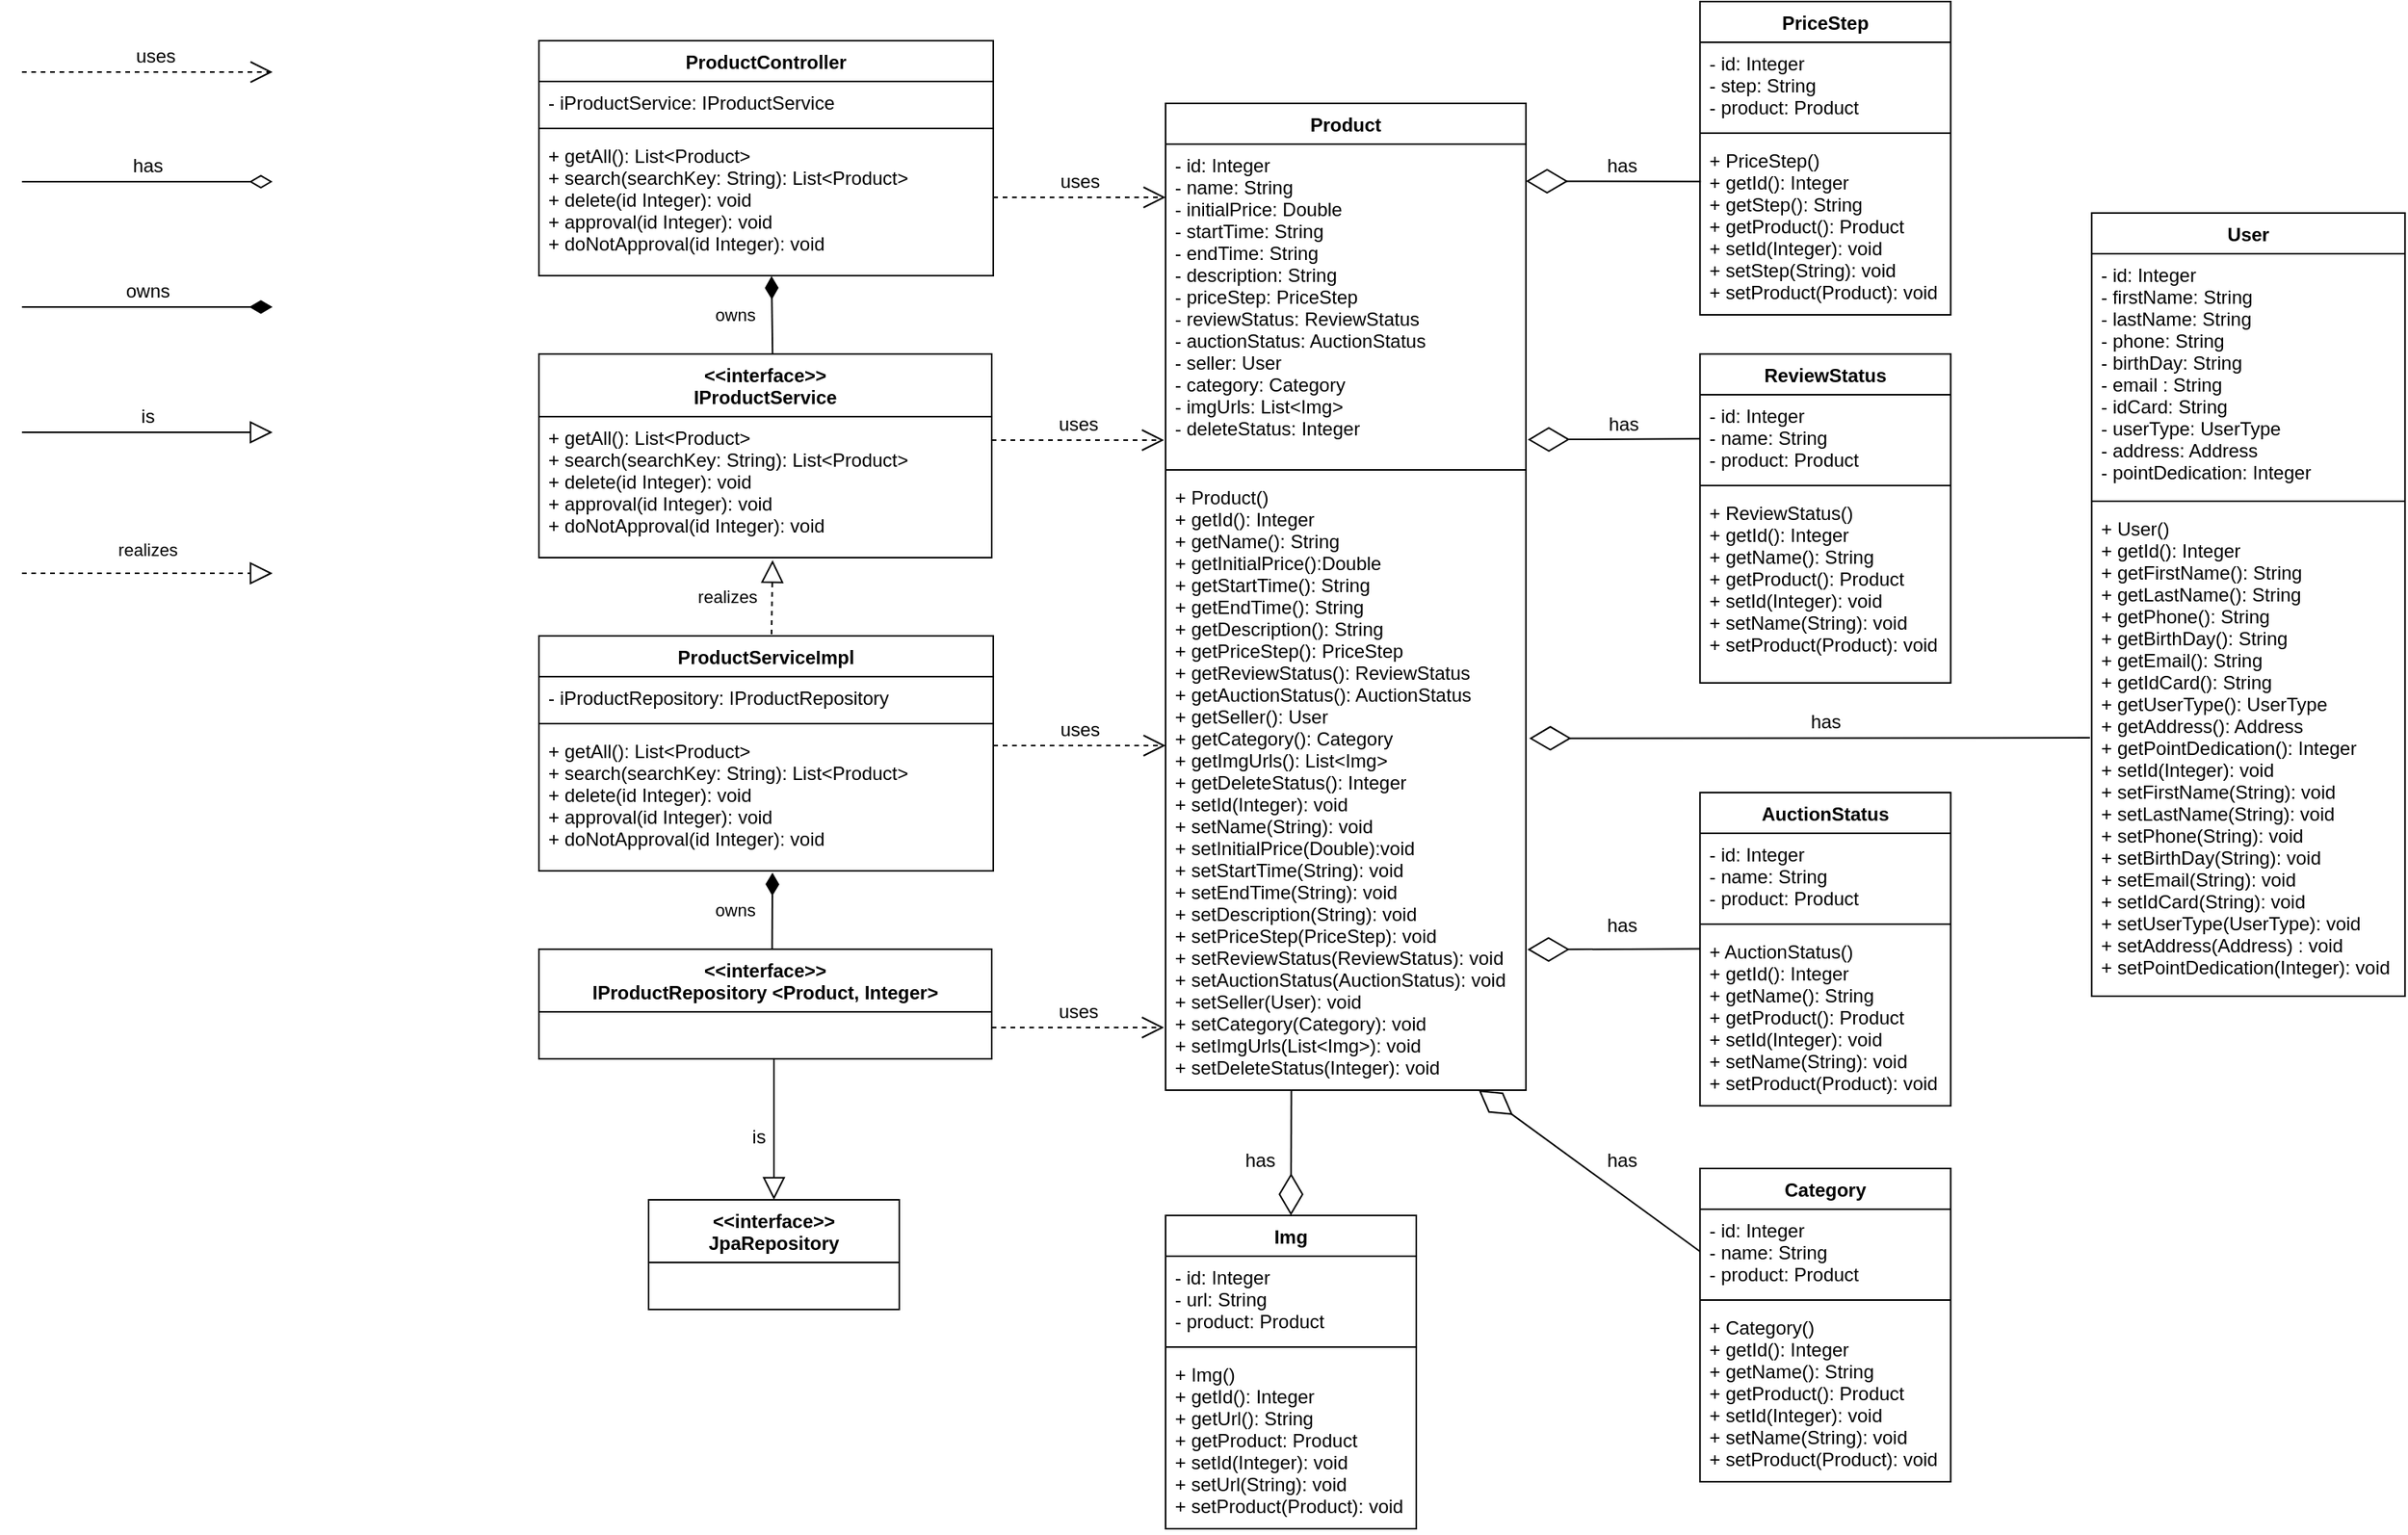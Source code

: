 <mxfile version="20.6.1" type="device" pages="2"><diagram id="ZiJ1QPWtikxDmdyrKGaZ" name="Page-1"><mxGraphModel dx="1085" dy="691" grid="1" gridSize="10" guides="1" tooltips="1" connect="1" arrows="1" fold="1" page="1" pageScale="1" pageWidth="850" pageHeight="1100" math="0" shadow="0"><root><mxCell id="0"/><mxCell id="1" parent="0"/><mxCell id="mLHjseE6QlHjcq5zer_h-10" value="" style="group;" parent="1" vertex="1" connectable="0"><mxGeometry x="30" y="40" width="160" height="20" as="geometry"/></mxCell><mxCell id="mLHjseE6QlHjcq5zer_h-8" value="" style="endArrow=open;dashed=1;endFill=0;endSize=12;html=1;" parent="mLHjseE6QlHjcq5zer_h-10" edge="1"><mxGeometry width="160" relative="1" as="geometry"><mxPoint y="20" as="sourcePoint"/><mxPoint x="160" y="20" as="targetPoint"/></mxGeometry></mxCell><mxCell id="mLHjseE6QlHjcq5zer_h-9" value="uses" style="text;html=1;align=center;verticalAlign=middle;resizable=0;points=[];autosize=1;" parent="mLHjseE6QlHjcq5zer_h-10" vertex="1"><mxGeometry x="65" width="40" height="20" as="geometry"/></mxCell><mxCell id="488hQvuU2xeyb6NFwhpN-7" value="" style="group;" parent="1" vertex="1" connectable="0"><mxGeometry x="30" y="110" width="160" height="20" as="geometry"/></mxCell><mxCell id="mLHjseE6QlHjcq5zer_h-14" value="" style="endArrow=diamondThin;endFill=0;endSize=12;html=1;" parent="488hQvuU2xeyb6NFwhpN-7" edge="1"><mxGeometry width="160" relative="1" as="geometry"><mxPoint y="20" as="sourcePoint"/><mxPoint x="160" y="20" as="targetPoint"/></mxGeometry></mxCell><mxCell id="488hQvuU2xeyb6NFwhpN-4" value="has" style="text;html=1;align=center;verticalAlign=middle;resizable=0;points=[];autosize=1;" parent="488hQvuU2xeyb6NFwhpN-7" vertex="1"><mxGeometry x="65" width="30" height="20" as="geometry"/></mxCell><mxCell id="488hQvuU2xeyb6NFwhpN-5" value="" style="endArrow=block;endFill=0;endSize=12;html=1;" parent="1" edge="1"><mxGeometry width="160" relative="1" as="geometry"><mxPoint x="30" y="290" as="sourcePoint"/><mxPoint x="190" y="290" as="targetPoint"/></mxGeometry></mxCell><mxCell id="488hQvuU2xeyb6NFwhpN-6" value="is" style="text;html=1;align=center;verticalAlign=middle;resizable=0;points=[];autosize=1;" parent="1" vertex="1"><mxGeometry x="100" y="270" width="20" height="20" as="geometry"/></mxCell><mxCell id="488hQvuU2xeyb6NFwhpN-42" value="ProductController" style="swimlane;fontStyle=1;align=center;verticalAlign=top;childLayout=stackLayout;horizontal=1;startSize=26;horizontalStack=0;resizeParent=1;resizeParentMax=0;resizeLast=0;collapsible=1;marginBottom=0;swimlaneLine=1;rounded=0;shadow=0;glass=0;sketch=0;" parent="1" vertex="1"><mxGeometry x="360" y="40" width="290" height="150" as="geometry"><mxRectangle x="240" y="40" width="140" height="30" as="alternateBounds"/></mxGeometry></mxCell><mxCell id="488hQvuU2xeyb6NFwhpN-43" value="- iProductService: IProductService" style="text;strokeColor=none;fillColor=none;align=left;verticalAlign=top;spacingLeft=4;spacingRight=4;overflow=hidden;rotatable=0;points=[[0,0.5],[1,0.5]];portConstraint=eastwest;" parent="488hQvuU2xeyb6NFwhpN-42" vertex="1"><mxGeometry y="26" width="290" height="26" as="geometry"/></mxCell><mxCell id="488hQvuU2xeyb6NFwhpN-44" value="" style="line;strokeWidth=1;fillColor=none;align=left;verticalAlign=middle;spacingTop=-1;spacingLeft=3;spacingRight=3;rotatable=0;labelPosition=right;points=[];portConstraint=eastwest;" parent="488hQvuU2xeyb6NFwhpN-42" vertex="1"><mxGeometry y="52" width="290" height="8" as="geometry"/></mxCell><mxCell id="488hQvuU2xeyb6NFwhpN-45" value="+ getAll(): List&lt;Product&gt;&#10;+ search(searchKey: String): List&lt;Product&gt;&#10;+ delete(id Integer): void&#10;+ approval(id Integer): void&#10;+ doNotApproval(id Integer): void" style="text;strokeColor=none;fillColor=none;align=left;verticalAlign=top;spacingLeft=4;spacingRight=4;overflow=hidden;rotatable=0;points=[[0,0.5],[1,0.5]];portConstraint=eastwest;" parent="488hQvuU2xeyb6NFwhpN-42" vertex="1"><mxGeometry y="60" width="290" height="90" as="geometry"/></mxCell><mxCell id="488hQvuU2xeyb6NFwhpN-46" value="&lt;&lt;interface&gt;&gt;&#10;IProductService" style="swimlane;fontStyle=1;align=center;verticalAlign=top;childLayout=stackLayout;horizontal=1;startSize=40;horizontalStack=0;resizeParent=1;resizeParentMax=0;resizeLast=0;collapsible=1;marginBottom=0;swimlaneLine=1;rounded=0;shadow=0;glass=0;sketch=0;" parent="1" vertex="1"><mxGeometry x="360" y="240" width="289" height="130" as="geometry"><mxRectangle x="240" y="230" width="130" height="40" as="alternateBounds"/></mxGeometry></mxCell><mxCell id="488hQvuU2xeyb6NFwhpN-49" value="+ getAll(): List&lt;Product&gt;&#10;+ search(searchKey: String): List&lt;Product&gt;&#10;+ delete(id Integer): void&#10;+ approval(id Integer): void&#10;+ doNotApproval(id Integer): void" style="text;strokeColor=none;fillColor=none;align=left;verticalAlign=top;spacingLeft=4;spacingRight=4;overflow=hidden;rotatable=0;points=[[0,0.5],[1,0.5]];portConstraint=eastwest;" parent="488hQvuU2xeyb6NFwhpN-46" vertex="1"><mxGeometry y="40" width="289" height="90" as="geometry"/></mxCell><mxCell id="NYA4l6yuk_FyeeaQyUM7-3" value="ProductServiceImpl" style="swimlane;fontStyle=1;align=center;verticalAlign=top;childLayout=stackLayout;horizontal=1;startSize=26;horizontalStack=0;resizeParent=1;resizeParentMax=0;resizeLast=0;collapsible=1;marginBottom=0;swimlaneLine=1;rounded=0;shadow=0;glass=0;sketch=0;" parent="1" vertex="1"><mxGeometry x="360" y="420" width="290" height="150" as="geometry"><mxRectangle x="300" y="380" width="140" height="30" as="alternateBounds"/></mxGeometry></mxCell><mxCell id="NYA4l6yuk_FyeeaQyUM7-4" value="- iProductRepository: IProductRepository" style="text;strokeColor=none;fillColor=none;align=left;verticalAlign=top;spacingLeft=4;spacingRight=4;overflow=hidden;rotatable=0;points=[[0,0.5],[1,0.5]];portConstraint=eastwest;" parent="NYA4l6yuk_FyeeaQyUM7-3" vertex="1"><mxGeometry y="26" width="290" height="26" as="geometry"/></mxCell><mxCell id="NYA4l6yuk_FyeeaQyUM7-5" value="" style="line;strokeWidth=1;fillColor=none;align=left;verticalAlign=middle;spacingTop=-1;spacingLeft=3;spacingRight=3;rotatable=0;labelPosition=right;points=[];portConstraint=eastwest;" parent="NYA4l6yuk_FyeeaQyUM7-3" vertex="1"><mxGeometry y="52" width="290" height="8" as="geometry"/></mxCell><mxCell id="NYA4l6yuk_FyeeaQyUM7-6" value="+ getAll(): List&lt;Product&gt;&#10;+ search(searchKey: String): List&lt;Product&gt;&#10;+ delete(id Integer): void&#10;+ approval(id Integer): void&#10;+ doNotApproval(id Integer): void" style="text;strokeColor=none;fillColor=none;align=left;verticalAlign=top;spacingLeft=4;spacingRight=4;overflow=hidden;rotatable=0;points=[[0,0.5],[1,0.5]];portConstraint=eastwest;" parent="NYA4l6yuk_FyeeaQyUM7-3" vertex="1"><mxGeometry y="60" width="290" height="90" as="geometry"/></mxCell><mxCell id="NYA4l6yuk_FyeeaQyUM7-7" value="&lt;&lt;interface&gt;&gt;&#10;IProductRepository &lt;Product, Integer&gt;" style="swimlane;fontStyle=1;align=center;verticalAlign=top;childLayout=stackLayout;horizontal=1;startSize=40;horizontalStack=0;resizeParent=1;resizeParentMax=0;resizeLast=0;collapsible=1;marginBottom=0;swimlaneLine=1;rounded=0;shadow=0;glass=0;sketch=0;" parent="1" vertex="1"><mxGeometry x="360" y="620" width="289" height="70" as="geometry"><mxRectangle x="240" y="230" width="130" height="40" as="alternateBounds"/></mxGeometry></mxCell><mxCell id="NYA4l6yuk_FyeeaQyUM7-9" value="Product" style="swimlane;fontStyle=1;align=center;verticalAlign=top;childLayout=stackLayout;horizontal=1;startSize=26;horizontalStack=0;resizeParent=1;resizeParentMax=0;resizeLast=0;collapsible=1;marginBottom=0;swimlaneLine=1;rounded=0;shadow=0;glass=0;sketch=0;" parent="1" vertex="1"><mxGeometry x="760" y="80" width="230" height="630" as="geometry"><mxRectangle x="240" y="40" width="140" height="30" as="alternateBounds"/></mxGeometry></mxCell><mxCell id="NYA4l6yuk_FyeeaQyUM7-10" value="- id: Integer&#10;- name: String&#10;- initialPrice: Double&#10;- startTime: String&#10;- endTime: String&#10;- description: String&#10;- priceStep: PriceStep&#10;- reviewStatus: ReviewStatus&#10;- auctionStatus: AuctionStatus&#10;- seller: User&#10;- category: Category&#10;- imgUrls: List&lt;Img&gt;&#10;- deleteStatus: Integer" style="text;strokeColor=none;fillColor=none;align=left;verticalAlign=top;spacingLeft=4;spacingRight=4;overflow=hidden;rotatable=0;points=[[0,0.5],[1,0.5]];portConstraint=eastwest;" parent="NYA4l6yuk_FyeeaQyUM7-9" vertex="1"><mxGeometry y="26" width="230" height="204" as="geometry"/></mxCell><mxCell id="NYA4l6yuk_FyeeaQyUM7-11" value="" style="line;strokeWidth=1;fillColor=none;align=left;verticalAlign=middle;spacingTop=-1;spacingLeft=3;spacingRight=3;rotatable=0;labelPosition=right;points=[];portConstraint=eastwest;" parent="NYA4l6yuk_FyeeaQyUM7-9" vertex="1"><mxGeometry y="230" width="230" height="8" as="geometry"/></mxCell><mxCell id="NYA4l6yuk_FyeeaQyUM7-12" value="+ Product()&#10;+ getId(): Integer&#10;+ getName(): String&#10;+ getInitialPrice():Double&#10;+ getStartTime(): String&#10;+ getEndTime(): String&#10;+ getDescription(): String&#10;+ getPriceStep(): PriceStep&#10;+ getReviewStatus(): ReviewStatus&#10;+ getAuctionStatus(): AuctionStatus&#10;+ getSeller(): User&#10;+ getCategory(): Category&#10;+ getImgUrls(): List&lt;Img&gt;&#10;+ getDeleteStatus(): Integer&#10;+ setId(Integer): void&#10;+ setName(String): void&#10;+ setInitialPrice(Double):void&#10;+ setStartTime(String): void&#10;+ setEndTime(String): void&#10;+ setDescription(String): void&#10;+ setPriceStep(PriceStep): void&#10;+ setReviewStatus(ReviewStatus): void&#10;+ setAuctionStatus(AuctionStatus): void&#10;+ setSeller(User): void&#10;+ setCategory(Category): void&#10;+ setImgUrls(List&lt;Img&gt;): void&#10;+ setDeleteStatus(Integer): void&#10;" style="text;strokeColor=none;fillColor=none;align=left;verticalAlign=top;spacingLeft=4;spacingRight=4;overflow=hidden;rotatable=0;points=[[0,0.5],[1,0.5]];portConstraint=eastwest;" parent="NYA4l6yuk_FyeeaQyUM7-9" vertex="1"><mxGeometry y="238" width="230" height="392" as="geometry"/></mxCell><mxCell id="NYA4l6yuk_FyeeaQyUM7-13" value="" style="group;" parent="1" vertex="1" connectable="0"><mxGeometry x="30" y="190" width="160" height="20" as="geometry"/></mxCell><mxCell id="NYA4l6yuk_FyeeaQyUM7-14" value="" style="endArrow=diamondThin;endFill=1;endSize=12;html=1;" parent="NYA4l6yuk_FyeeaQyUM7-13" edge="1"><mxGeometry width="160" relative="1" as="geometry"><mxPoint y="20" as="sourcePoint"/><mxPoint x="160" y="20" as="targetPoint"/></mxGeometry></mxCell><mxCell id="NYA4l6yuk_FyeeaQyUM7-15" value="owns" style="text;html=1;align=center;verticalAlign=middle;resizable=0;points=[];autosize=1;" parent="NYA4l6yuk_FyeeaQyUM7-13" vertex="1"><mxGeometry x="60" width="40" height="20" as="geometry"/></mxCell><mxCell id="NYA4l6yuk_FyeeaQyUM7-26" value="" style="endArrow=diamondThin;endFill=1;endSize=12;html=1;fontFamily=Helvetica;fontSize=11;shape=connector;curved=1;exitX=0.516;exitY=-0.004;exitDx=0;exitDy=0;exitPerimeter=0;entryX=0.512;entryY=1.003;entryDx=0;entryDy=0;entryPerimeter=0;" parent="1" source="488hQvuU2xeyb6NFwhpN-46" target="488hQvuU2xeyb6NFwhpN-45" edge="1"><mxGeometry width="160" relative="1" as="geometry"><mxPoint x="310" y="199.7" as="sourcePoint"/><mxPoint x="470" y="200" as="targetPoint"/></mxGeometry></mxCell><mxCell id="NYA4l6yuk_FyeeaQyUM7-30" value="owns" style="text;html=1;align=center;verticalAlign=middle;resizable=0;points=[];autosize=1;strokeColor=none;fillColor=none;fontSize=11;fontFamily=Helvetica;" parent="1" vertex="1"><mxGeometry x="460" y="200" width="50" height="30" as="geometry"/></mxCell><mxCell id="NYA4l6yuk_FyeeaQyUM7-31" value="" style="endArrow=block;dashed=1;endFill=0;endSize=12;html=1;rounded=1;fontFamily=Helvetica;fontSize=11;shape=connector;entryX=0.516;entryY=1.018;entryDx=0;entryDy=0;entryPerimeter=0;exitX=0.512;exitY=-0.007;exitDx=0;exitDy=0;exitPerimeter=0;" parent="1" source="NYA4l6yuk_FyeeaQyUM7-3" target="488hQvuU2xeyb6NFwhpN-49" edge="1"><mxGeometry width="160" relative="1" as="geometry"><mxPoint x="450" y="420" as="sourcePoint"/><mxPoint x="610" y="420" as="targetPoint"/></mxGeometry></mxCell><mxCell id="NYA4l6yuk_FyeeaQyUM7-32" value="realizes" style="text;html=1;align=center;verticalAlign=middle;resizable=0;points=[];autosize=1;strokeColor=none;fillColor=none;fontSize=11;fontFamily=Helvetica;" parent="1" vertex="1"><mxGeometry x="450" y="380" width="60" height="30" as="geometry"/></mxCell><mxCell id="NYA4l6yuk_FyeeaQyUM7-33" value="" style="endArrow=diamondThin;endFill=1;endSize=12;html=1;fontFamily=Helvetica;fontSize=11;shape=connector;curved=1;exitX=0.515;exitY=0;exitDx=0;exitDy=0;exitPerimeter=0;entryX=0.514;entryY=1.012;entryDx=0;entryDy=0;entryPerimeter=0;" parent="1" source="NYA4l6yuk_FyeeaQyUM7-7" target="NYA4l6yuk_FyeeaQyUM7-6" edge="1"><mxGeometry width="160" relative="1" as="geometry"><mxPoint x="443.7" y="620.52" as="sourcePoint"/><mxPoint x="444.11" y="540" as="targetPoint"/></mxGeometry></mxCell><mxCell id="NYA4l6yuk_FyeeaQyUM7-34" value="owns" style="text;html=1;align=center;verticalAlign=middle;resizable=0;points=[];autosize=1;strokeColor=none;fillColor=none;fontSize=11;fontFamily=Helvetica;" parent="1" vertex="1"><mxGeometry x="460" y="580" width="50" height="30" as="geometry"/></mxCell><mxCell id="NYA4l6yuk_FyeeaQyUM7-35" value="&lt;&lt;interface&gt;&gt;&#10;JpaRepository" style="swimlane;fontStyle=1;align=center;verticalAlign=top;childLayout=stackLayout;horizontal=1;startSize=40;horizontalStack=0;resizeParent=1;resizeParentMax=0;resizeLast=0;collapsible=1;marginBottom=0;swimlaneLine=1;rounded=0;shadow=0;glass=0;sketch=0;" parent="1" vertex="1"><mxGeometry x="430" y="780" width="160" height="70" as="geometry"><mxRectangle x="240" y="230" width="130" height="40" as="alternateBounds"/></mxGeometry></mxCell><mxCell id="KoIB_1m2rSoRYuh_vGd1-1" value="AuctionStatus" style="swimlane;fontStyle=1;align=center;verticalAlign=top;childLayout=stackLayout;horizontal=1;startSize=26;horizontalStack=0;resizeParent=1;resizeParentMax=0;resizeLast=0;collapsible=1;marginBottom=0;" parent="1" vertex="1"><mxGeometry x="1101.12" y="520" width="160" height="200" as="geometry"/></mxCell><mxCell id="KoIB_1m2rSoRYuh_vGd1-2" value="- id: Integer&#10;- name: String&#10;- product: Product" style="text;strokeColor=none;fillColor=none;align=left;verticalAlign=top;spacingLeft=4;spacingRight=4;overflow=hidden;rotatable=0;points=[[0,0.5],[1,0.5]];portConstraint=eastwest;" parent="KoIB_1m2rSoRYuh_vGd1-1" vertex="1"><mxGeometry y="26" width="160" height="54" as="geometry"/></mxCell><mxCell id="KoIB_1m2rSoRYuh_vGd1-3" value="" style="line;strokeWidth=1;fillColor=none;align=left;verticalAlign=middle;spacingTop=-1;spacingLeft=3;spacingRight=3;rotatable=0;labelPosition=right;points=[];portConstraint=eastwest;" parent="KoIB_1m2rSoRYuh_vGd1-1" vertex="1"><mxGeometry y="80" width="160" height="8" as="geometry"/></mxCell><mxCell id="KoIB_1m2rSoRYuh_vGd1-4" value="+ AuctionStatus()&#10;+ getId(): Integer&#10;+ getName(): String&#10;+ getProduct(): Product&#10;+ setId(Integer): void&#10;+ setName(String): void&#10;+ setProduct(Product): void" style="text;strokeColor=none;fillColor=none;align=left;verticalAlign=top;spacingLeft=4;spacingRight=4;overflow=hidden;rotatable=0;points=[[0,0.5],[1,0.5]];portConstraint=eastwest;" parent="KoIB_1m2rSoRYuh_vGd1-1" vertex="1"><mxGeometry y="88" width="160" height="112" as="geometry"/></mxCell><mxCell id="KoIB_1m2rSoRYuh_vGd1-5" value="ReviewStatus" style="swimlane;fontStyle=1;align=center;verticalAlign=top;childLayout=stackLayout;horizontal=1;startSize=26;horizontalStack=0;resizeParent=1;resizeParentMax=0;resizeLast=0;collapsible=1;marginBottom=0;" parent="1" vertex="1"><mxGeometry x="1101.12" y="240" width="160" height="210" as="geometry"/></mxCell><mxCell id="KoIB_1m2rSoRYuh_vGd1-6" value="- id: Integer&#10;- name: String&#10;- product: Product" style="text;strokeColor=none;fillColor=none;align=left;verticalAlign=top;spacingLeft=4;spacingRight=4;overflow=hidden;rotatable=0;points=[[0,0.5],[1,0.5]];portConstraint=eastwest;" parent="KoIB_1m2rSoRYuh_vGd1-5" vertex="1"><mxGeometry y="26" width="160" height="54" as="geometry"/></mxCell><mxCell id="KoIB_1m2rSoRYuh_vGd1-7" value="" style="line;strokeWidth=1;fillColor=none;align=left;verticalAlign=middle;spacingTop=-1;spacingLeft=3;spacingRight=3;rotatable=0;labelPosition=right;points=[];portConstraint=eastwest;" parent="KoIB_1m2rSoRYuh_vGd1-5" vertex="1"><mxGeometry y="80" width="160" height="8" as="geometry"/></mxCell><mxCell id="KoIB_1m2rSoRYuh_vGd1-8" value="+ ReviewStatus()&#10;+ getId(): Integer&#10;+ getName(): String&#10;+ getProduct(): Product&#10;+ setId(Integer): void&#10;+ setName(String): void&#10;+ setProduct(Product): void" style="text;strokeColor=none;fillColor=none;align=left;verticalAlign=top;spacingLeft=4;spacingRight=4;overflow=hidden;rotatable=0;points=[[0,0.5],[1,0.5]];portConstraint=eastwest;" parent="KoIB_1m2rSoRYuh_vGd1-5" vertex="1"><mxGeometry y="88" width="160" height="122" as="geometry"/></mxCell><mxCell id="KoIB_1m2rSoRYuh_vGd1-9" value="Category" style="swimlane;fontStyle=1;align=center;verticalAlign=top;childLayout=stackLayout;horizontal=1;startSize=26;horizontalStack=0;resizeParent=1;resizeParentMax=0;resizeLast=0;collapsible=1;marginBottom=0;" parent="1" vertex="1"><mxGeometry x="1101.12" y="760" width="160" height="200" as="geometry"><mxRectangle x="910" y="1440" width="80" height="26" as="alternateBounds"/></mxGeometry></mxCell><mxCell id="KoIB_1m2rSoRYuh_vGd1-10" value="- id: Integer&#10;- name: String&#10;- product: Product" style="text;strokeColor=none;fillColor=none;align=left;verticalAlign=top;spacingLeft=4;spacingRight=4;overflow=hidden;rotatable=0;points=[[0,0.5],[1,0.5]];portConstraint=eastwest;" parent="KoIB_1m2rSoRYuh_vGd1-9" vertex="1"><mxGeometry y="26" width="160" height="54" as="geometry"/></mxCell><mxCell id="KoIB_1m2rSoRYuh_vGd1-11" value="" style="line;strokeWidth=1;fillColor=none;align=left;verticalAlign=middle;spacingTop=-1;spacingLeft=3;spacingRight=3;rotatable=0;labelPosition=right;points=[];portConstraint=eastwest;" parent="KoIB_1m2rSoRYuh_vGd1-9" vertex="1"><mxGeometry y="80" width="160" height="8" as="geometry"/></mxCell><mxCell id="KoIB_1m2rSoRYuh_vGd1-12" value="+ Category()&#10;+ getId(): Integer&#10;+ getName(): String&#10;+ getProduct(): Product&#10;+ setId(Integer): void&#10;+ setName(String): void&#10;+ setProduct(Product): void" style="text;strokeColor=none;fillColor=none;align=left;verticalAlign=top;spacingLeft=4;spacingRight=4;overflow=hidden;rotatable=0;points=[[0,0.5],[1,0.5]];portConstraint=eastwest;" parent="KoIB_1m2rSoRYuh_vGd1-9" vertex="1"><mxGeometry y="88" width="160" height="112" as="geometry"/></mxCell><mxCell id="KoIB_1m2rSoRYuh_vGd1-13" value="PriceStep" style="swimlane;fontStyle=1;align=center;verticalAlign=top;childLayout=stackLayout;horizontal=1;startSize=26;horizontalStack=0;resizeParent=1;resizeParentMax=0;resizeLast=0;collapsible=1;marginBottom=0;" parent="1" vertex="1"><mxGeometry x="1101.12" y="15" width="160" height="200" as="geometry"/></mxCell><mxCell id="KoIB_1m2rSoRYuh_vGd1-14" value="- id: Integer&#10;- step: String&#10;- product: Product" style="text;strokeColor=none;fillColor=none;align=left;verticalAlign=top;spacingLeft=4;spacingRight=4;overflow=hidden;rotatable=0;points=[[0,0.5],[1,0.5]];portConstraint=eastwest;" parent="KoIB_1m2rSoRYuh_vGd1-13" vertex="1"><mxGeometry y="26" width="160" height="54" as="geometry"/></mxCell><mxCell id="KoIB_1m2rSoRYuh_vGd1-15" value="" style="line;strokeWidth=1;fillColor=none;align=left;verticalAlign=middle;spacingTop=-1;spacingLeft=3;spacingRight=3;rotatable=0;labelPosition=right;points=[];portConstraint=eastwest;" parent="KoIB_1m2rSoRYuh_vGd1-13" vertex="1"><mxGeometry y="80" width="160" height="8" as="geometry"/></mxCell><mxCell id="KoIB_1m2rSoRYuh_vGd1-16" value="+ PriceStep()&#10;+ getId(): Integer&#10;+ getStep(): String&#10;+ getProduct(): Product&#10;+ setId(Integer): void&#10;+ setStep(String): void&#10;+ setProduct(Product): void" style="text;strokeColor=none;fillColor=none;align=left;verticalAlign=top;spacingLeft=4;spacingRight=4;overflow=hidden;rotatable=0;points=[[0,0.5],[1,0.5]];portConstraint=eastwest;" parent="KoIB_1m2rSoRYuh_vGd1-13" vertex="1"><mxGeometry y="88" width="160" height="112" as="geometry"/></mxCell><mxCell id="Dth0iRmgWv-sqTWACTrE-3" value="" style="endArrow=block;dashed=1;endFill=0;endSize=12;html=1;rounded=1;fontFamily=Helvetica;fontSize=11;shape=connector;" parent="1" edge="1"><mxGeometry width="160" relative="1" as="geometry"><mxPoint x="30" y="380" as="sourcePoint"/><mxPoint x="190" y="380" as="targetPoint"/></mxGeometry></mxCell><mxCell id="Dth0iRmgWv-sqTWACTrE-4" value="&lt;span style=&quot;font-size: 11px;&quot;&gt;realizes&lt;/span&gt;" style="text;html=1;align=center;verticalAlign=middle;resizable=0;points=[];autosize=1;" parent="1" vertex="1"><mxGeometry x="80" y="350" width="60" height="30" as="geometry"/></mxCell><mxCell id="Dth0iRmgWv-sqTWACTrE-5" value="User" style="swimlane;fontStyle=1;align=center;verticalAlign=top;childLayout=stackLayout;horizontal=1;startSize=26;horizontalStack=0;resizeParent=1;resizeParentMax=0;resizeLast=0;collapsible=1;marginBottom=0;swimlaneLine=1;rounded=0;shadow=0;glass=0;sketch=0;" parent="1" vertex="1"><mxGeometry x="1351.12" y="150" width="200" height="500" as="geometry"/></mxCell><mxCell id="Dth0iRmgWv-sqTWACTrE-6" value="- id: Integer&#10;- firstName: String&#10;- lastName: String&#10;- phone: String&#10;- birthDay: String&#10;- email : String&#10;- idCard: String&#10;- userType: UserType &#10;- address: Address&#10;- pointDedication: Integer&#10;" style="text;strokeColor=none;fillColor=none;align=left;verticalAlign=top;spacingLeft=4;spacingRight=4;overflow=hidden;rotatable=0;points=[[0,0.5],[1,0.5]];portConstraint=eastwest;" parent="Dth0iRmgWv-sqTWACTrE-5" vertex="1"><mxGeometry y="26" width="200" height="154" as="geometry"/></mxCell><mxCell id="Dth0iRmgWv-sqTWACTrE-7" value="" style="line;strokeWidth=1;fillColor=none;align=left;verticalAlign=middle;spacingTop=-1;spacingLeft=3;spacingRight=3;rotatable=0;labelPosition=right;points=[];portConstraint=eastwest;" parent="Dth0iRmgWv-sqTWACTrE-5" vertex="1"><mxGeometry y="180" width="200" height="8" as="geometry"/></mxCell><mxCell id="Dth0iRmgWv-sqTWACTrE-8" value="+ User()&#10;+ getId(): Integer&#10;+ getFirstName(): String&#10;+ getLastName(): String&#10;+ getPhone(): String&#10;+ getBirthDay(): String&#10;+ getEmail(): String&#10;+ getIdCard(): String&#10;+ getUserType(): UserType&#10;+ getAddress(): Address&#10;+ getPointDedication(): Integer&#10;+ setId(Integer): void&#10;+ setFirstName(String): void&#10;+ setLastName(String): void&#10;+ setPhone(String): void&#10;+ setBirthDay(String): void&#10;+ setEmail(String): void&#10;+ setIdCard(String): void&#10;+ setUserType(UserType): void&#10;+ setAddress(Address) : void&#10;+ setPointDedication(Integer): void&#10;" style="text;strokeColor=none;fillColor=none;align=left;verticalAlign=top;spacingLeft=4;spacingRight=4;overflow=hidden;rotatable=0;points=[[0,0.5],[1,0.5]];portConstraint=eastwest;" parent="Dth0iRmgWv-sqTWACTrE-5" vertex="1"><mxGeometry y="188" width="200" height="312" as="geometry"/></mxCell><mxCell id="Dth0iRmgWv-sqTWACTrE-11" value="has" style="text;html=1;align=center;verticalAlign=middle;resizable=0;points=[];autosize=1;strokeColor=none;fillColor=none;" parent="1" vertex="1"><mxGeometry x="1031.12" y="105" width="40" height="30" as="geometry"/></mxCell><mxCell id="Dth0iRmgWv-sqTWACTrE-19" value="" style="endArrow=diamondThin;endFill=0;endSize=24;html=1;entryX=0.996;entryY=0.116;entryDx=0;entryDy=0;entryPerimeter=0;exitX=0.003;exitY=0.24;exitDx=0;exitDy=0;exitPerimeter=0;" parent="1" source="KoIB_1m2rSoRYuh_vGd1-16" edge="1"><mxGeometry width="160" relative="1" as="geometry"><mxPoint x="1015.78" y="270" as="sourcePoint"/><mxPoint x="990" y="129.664" as="targetPoint"/></mxGeometry></mxCell><mxCell id="Dth0iRmgWv-sqTWACTrE-20" value="has" style="text;html=1;align=center;verticalAlign=middle;resizable=0;points=[];autosize=1;strokeColor=none;fillColor=none;" parent="1" vertex="1"><mxGeometry x="1031.92" y="270" width="40" height="30" as="geometry"/></mxCell><mxCell id="Dth0iRmgWv-sqTWACTrE-21" value="" style="endArrow=diamondThin;endFill=0;endSize=24;html=1;entryX=0.996;entryY=0.116;entryDx=0;entryDy=0;entryPerimeter=0;exitX=-0.004;exitY=0.433;exitDx=0;exitDy=0;exitPerimeter=0;" parent="1" edge="1"><mxGeometry width="160" relative="1" as="geometry"><mxPoint x="1101.28" y="294.176" as="sourcePoint"/><mxPoint x="991.12" y="294.664" as="targetPoint"/></mxGeometry></mxCell><mxCell id="Dth0iRmgWv-sqTWACTrE-22" value="has" style="text;html=1;align=center;verticalAlign=middle;resizable=0;points=[];autosize=1;strokeColor=none;fillColor=none;" parent="1" vertex="1"><mxGeometry x="1031.12" y="590" width="40" height="30" as="geometry"/></mxCell><mxCell id="Dth0iRmgWv-sqTWACTrE-23" value="" style="endArrow=diamondThin;endFill=0;endSize=24;html=1;entryX=0.996;entryY=0.116;entryDx=0;entryDy=0;entryPerimeter=0;exitX=-0.004;exitY=0.433;exitDx=0;exitDy=0;exitPerimeter=0;" parent="1" edge="1"><mxGeometry width="160" relative="1" as="geometry"><mxPoint x="1101.12" y="619.756" as="sourcePoint"/><mxPoint x="990.96" y="620.244" as="targetPoint"/></mxGeometry></mxCell><mxCell id="Dth0iRmgWv-sqTWACTrE-24" value="has" style="text;html=1;align=center;verticalAlign=middle;resizable=0;points=[];autosize=1;strokeColor=none;fillColor=none;" parent="1" vertex="1"><mxGeometry x="1031.12" y="740" width="40" height="30" as="geometry"/></mxCell><mxCell id="Dth0iRmgWv-sqTWACTrE-26" value="has" style="text;html=1;align=center;verticalAlign=middle;resizable=0;points=[];autosize=1;strokeColor=none;fillColor=none;" parent="1" vertex="1"><mxGeometry x="1161.12" y="460" width="40" height="30" as="geometry"/></mxCell><mxCell id="Dth0iRmgWv-sqTWACTrE-27" value="" style="endArrow=diamondThin;endFill=0;endSize=24;html=1;entryX=1.009;entryY=0.427;entryDx=0;entryDy=0;entryPerimeter=0;" parent="1" target="NYA4l6yuk_FyeeaQyUM7-12" edge="1"><mxGeometry width="160" relative="1" as="geometry"><mxPoint x="1350" y="485" as="sourcePoint"/><mxPoint x="991.12" y="394.664" as="targetPoint"/></mxGeometry></mxCell><mxCell id="Dth0iRmgWv-sqTWACTrE-28" value="Img" style="swimlane;fontStyle=1;align=center;verticalAlign=top;childLayout=stackLayout;horizontal=1;startSize=26;horizontalStack=0;resizeParent=1;resizeParentMax=0;resizeLast=0;collapsible=1;marginBottom=0;" parent="1" vertex="1"><mxGeometry x="760" y="790" width="160" height="200" as="geometry"/></mxCell><mxCell id="Dth0iRmgWv-sqTWACTrE-29" value="- id: Integer&#10;- url: String&#10;- product: Product" style="text;strokeColor=none;fillColor=none;align=left;verticalAlign=top;spacingLeft=4;spacingRight=4;overflow=hidden;rotatable=0;points=[[0,0.5],[1,0.5]];portConstraint=eastwest;" parent="Dth0iRmgWv-sqTWACTrE-28" vertex="1"><mxGeometry y="26" width="160" height="54" as="geometry"/></mxCell><mxCell id="Dth0iRmgWv-sqTWACTrE-30" value="" style="line;strokeWidth=1;fillColor=none;align=left;verticalAlign=middle;spacingTop=-1;spacingLeft=3;spacingRight=3;rotatable=0;labelPosition=right;points=[];portConstraint=eastwest;" parent="Dth0iRmgWv-sqTWACTrE-28" vertex="1"><mxGeometry y="80" width="160" height="8" as="geometry"/></mxCell><mxCell id="Dth0iRmgWv-sqTWACTrE-31" value="+ Img()&#10;+ getId(): Integer&#10;+ getUrl(): String&#10;+ getProduct: Product&#10;+ setId(Integer): void&#10;+ setUrl(String): void&#10;+ setProduct(Product): void" style="text;strokeColor=none;fillColor=none;align=left;verticalAlign=top;spacingLeft=4;spacingRight=4;overflow=hidden;rotatable=0;points=[[0,0.5],[1,0.5]];portConstraint=eastwest;" parent="Dth0iRmgWv-sqTWACTrE-28" vertex="1"><mxGeometry y="88" width="160" height="112" as="geometry"/></mxCell><mxCell id="Dth0iRmgWv-sqTWACTrE-33" value="" style="endArrow=diamondThin;endFill=0;endSize=24;html=1;entryX=0.5;entryY=0;entryDx=0;entryDy=0;exitX=0.349;exitY=0.999;exitDx=0;exitDy=0;exitPerimeter=0;" parent="1" source="NYA4l6yuk_FyeeaQyUM7-12" target="Dth0iRmgWv-sqTWACTrE-28" edge="1"><mxGeometry width="160" relative="1" as="geometry"><mxPoint x="870" y="730" as="sourcePoint"/><mxPoint x="920" y="750" as="targetPoint"/></mxGeometry></mxCell><mxCell id="Dth0iRmgWv-sqTWACTrE-35" value="" style="endArrow=block;endFill=0;endSize=12;html=1;entryX=0.5;entryY=0;entryDx=0;entryDy=0;" parent="1" target="NYA4l6yuk_FyeeaQyUM7-35" edge="1"><mxGeometry width="160" relative="1" as="geometry"><mxPoint x="510" y="690" as="sourcePoint"/><mxPoint x="470" y="750" as="targetPoint"/></mxGeometry></mxCell><mxCell id="Dth0iRmgWv-sqTWACTrE-36" value="is" style="text;html=1;align=center;verticalAlign=middle;resizable=0;points=[];autosize=1;" parent="1" vertex="1"><mxGeometry x="490" y="730" width="20" height="20" as="geometry"/></mxCell><mxCell id="Dth0iRmgWv-sqTWACTrE-37" value="has" style="text;html=1;align=center;verticalAlign=middle;resizable=0;points=[];autosize=1;strokeColor=none;fillColor=none;" parent="1" vertex="1"><mxGeometry x="800" y="740" width="40" height="30" as="geometry"/></mxCell><mxCell id="Dth0iRmgWv-sqTWACTrE-42" value="" style="endArrow=diamondThin;endFill=0;endSize=24;html=1;entryX=0.869;entryY=1;entryDx=0;entryDy=0;entryPerimeter=0;exitX=0;exitY=0.5;exitDx=0;exitDy=0;" parent="1" source="KoIB_1m2rSoRYuh_vGd1-10" target="NYA4l6yuk_FyeeaQyUM7-12" edge="1"><mxGeometry width="160" relative="1" as="geometry"><mxPoint x="1071.12" y="739.666" as="sourcePoint"/><mxPoint x="960.96" y="740.154" as="targetPoint"/></mxGeometry></mxCell><mxCell id="smWgNDWR_m1C_utZjZ-i-1" value="" style="group;" parent="1" vertex="1" connectable="0"><mxGeometry x="650" y="120" width="110" height="20" as="geometry"/></mxCell><mxCell id="smWgNDWR_m1C_utZjZ-i-2" value="" style="endArrow=open;dashed=1;endFill=0;endSize=12;html=1;" parent="smWgNDWR_m1C_utZjZ-i-1" edge="1"><mxGeometry width="160" relative="1" as="geometry"><mxPoint y="20" as="sourcePoint"/><mxPoint x="110.0" y="20" as="targetPoint"/></mxGeometry></mxCell><mxCell id="smWgNDWR_m1C_utZjZ-i-3" value="uses" style="text;html=1;align=center;verticalAlign=middle;resizable=0;points=[];autosize=1;" parent="smWgNDWR_m1C_utZjZ-i-1" vertex="1"><mxGeometry x="34.998" width="40" height="20" as="geometry"/></mxCell><mxCell id="smWgNDWR_m1C_utZjZ-i-5" value="" style="group;" parent="1" vertex="1" connectable="0"><mxGeometry x="649" y="275" width="110" height="20" as="geometry"/></mxCell><mxCell id="smWgNDWR_m1C_utZjZ-i-6" value="" style="endArrow=open;dashed=1;endFill=0;endSize=12;html=1;" parent="smWgNDWR_m1C_utZjZ-i-5" edge="1"><mxGeometry width="160" relative="1" as="geometry"><mxPoint y="20" as="sourcePoint"/><mxPoint x="110.0" y="20" as="targetPoint"/></mxGeometry></mxCell><mxCell id="smWgNDWR_m1C_utZjZ-i-7" value="uses" style="text;html=1;align=center;verticalAlign=middle;resizable=0;points=[];autosize=1;" parent="smWgNDWR_m1C_utZjZ-i-5" vertex="1"><mxGeometry x="34.998" width="40" height="20" as="geometry"/></mxCell><mxCell id="smWgNDWR_m1C_utZjZ-i-8" value="" style="group;" parent="1" vertex="1" connectable="0"><mxGeometry x="650" y="470" width="110" height="20" as="geometry"/></mxCell><mxCell id="smWgNDWR_m1C_utZjZ-i-9" value="" style="endArrow=open;dashed=1;endFill=0;endSize=12;html=1;" parent="smWgNDWR_m1C_utZjZ-i-8" edge="1"><mxGeometry width="160" relative="1" as="geometry"><mxPoint y="20" as="sourcePoint"/><mxPoint x="110.0" y="20" as="targetPoint"/></mxGeometry></mxCell><mxCell id="smWgNDWR_m1C_utZjZ-i-10" value="uses" style="text;html=1;align=center;verticalAlign=middle;resizable=0;points=[];autosize=1;" parent="smWgNDWR_m1C_utZjZ-i-8" vertex="1"><mxGeometry x="34.998" width="40" height="20" as="geometry"/></mxCell><mxCell id="smWgNDWR_m1C_utZjZ-i-11" value="" style="group;" parent="1" vertex="1" connectable="0"><mxGeometry x="649" y="650" width="110" height="20" as="geometry"/></mxCell><mxCell id="smWgNDWR_m1C_utZjZ-i-12" value="" style="endArrow=open;dashed=1;endFill=0;endSize=12;html=1;" parent="smWgNDWR_m1C_utZjZ-i-11" edge="1"><mxGeometry width="160" relative="1" as="geometry"><mxPoint y="20" as="sourcePoint"/><mxPoint x="110.0" y="20" as="targetPoint"/></mxGeometry></mxCell><mxCell id="smWgNDWR_m1C_utZjZ-i-13" value="uses" style="text;html=1;align=center;verticalAlign=middle;resizable=0;points=[];autosize=1;" parent="smWgNDWR_m1C_utZjZ-i-11" vertex="1"><mxGeometry x="34.998" width="40" height="20" as="geometry"/></mxCell></root></mxGraphModel></diagram><diagram id="1ySRDPRNMoYM2HDM2Eb_" name="Page-2"><mxGraphModel dx="868" dy="553" grid="1" gridSize="10" guides="1" tooltips="1" connect="1" arrows="1" fold="1" page="1" pageScale="1" pageWidth="850" pageHeight="1100" math="0" shadow="0"><root><mxCell id="0"/><mxCell id="1" parent="0"/></root></mxGraphModel></diagram></mxfile>
